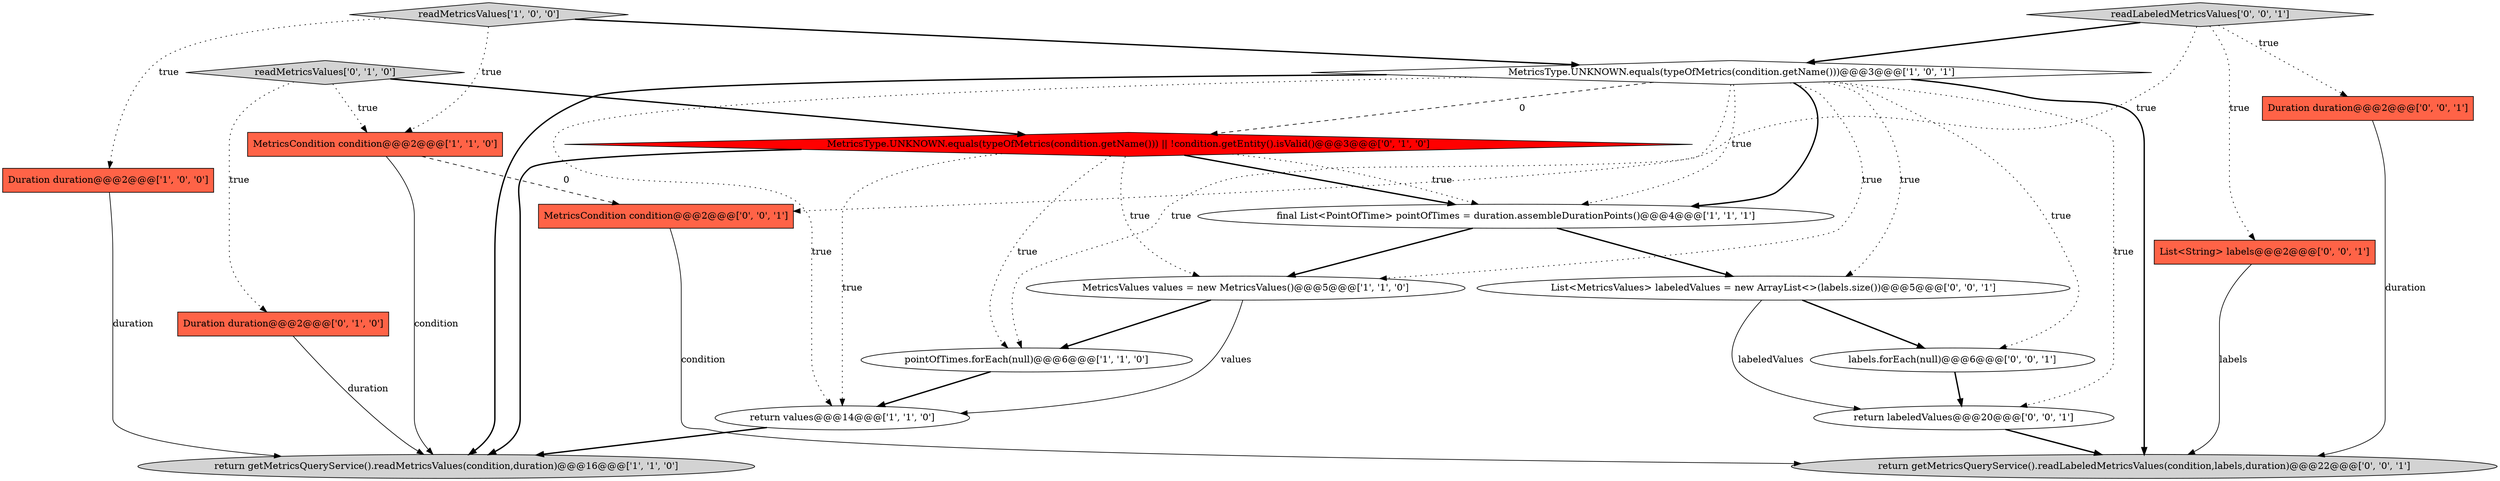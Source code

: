 digraph {
7 [style = filled, label = "MetricsValues values = new MetricsValues()@@@5@@@['1', '1', '0']", fillcolor = white, shape = ellipse image = "AAA0AAABBB1BBB"];
10 [style = filled, label = "Duration duration@@@2@@@['0', '1', '0']", fillcolor = tomato, shape = box image = "AAA0AAABBB2BBB"];
8 [style = filled, label = "return values@@@14@@@['1', '1', '0']", fillcolor = white, shape = ellipse image = "AAA0AAABBB1BBB"];
12 [style = filled, label = "return getMetricsQueryService().readLabeledMetricsValues(condition,labels,duration)@@@22@@@['0', '0', '1']", fillcolor = lightgray, shape = ellipse image = "AAA0AAABBB3BBB"];
16 [style = filled, label = "Duration duration@@@2@@@['0', '0', '1']", fillcolor = tomato, shape = box image = "AAA0AAABBB3BBB"];
1 [style = filled, label = "final List<PointOfTime> pointOfTimes = duration.assembleDurationPoints()@@@4@@@['1', '1', '1']", fillcolor = white, shape = ellipse image = "AAA0AAABBB1BBB"];
0 [style = filled, label = "MetricsType.UNKNOWN.equals(typeOfMetrics(condition.getName()))@@@3@@@['1', '0', '1']", fillcolor = white, shape = diamond image = "AAA0AAABBB1BBB"];
3 [style = filled, label = "pointOfTimes.forEach(null)@@@6@@@['1', '1', '0']", fillcolor = white, shape = ellipse image = "AAA0AAABBB1BBB"];
9 [style = filled, label = "readMetricsValues['0', '1', '0']", fillcolor = lightgray, shape = diamond image = "AAA0AAABBB2BBB"];
13 [style = filled, label = "List<MetricsValues> labeledValues = new ArrayList<>(labels.size())@@@5@@@['0', '0', '1']", fillcolor = white, shape = ellipse image = "AAA0AAABBB3BBB"];
14 [style = filled, label = "readLabeledMetricsValues['0', '0', '1']", fillcolor = lightgray, shape = diamond image = "AAA0AAABBB3BBB"];
6 [style = filled, label = "MetricsCondition condition@@@2@@@['1', '1', '0']", fillcolor = tomato, shape = box image = "AAA0AAABBB1BBB"];
18 [style = filled, label = "labels.forEach(null)@@@6@@@['0', '0', '1']", fillcolor = white, shape = ellipse image = "AAA0AAABBB3BBB"];
19 [style = filled, label = "MetricsCondition condition@@@2@@@['0', '0', '1']", fillcolor = tomato, shape = box image = "AAA0AAABBB3BBB"];
2 [style = filled, label = "Duration duration@@@2@@@['1', '0', '0']", fillcolor = tomato, shape = box image = "AAA0AAABBB1BBB"];
4 [style = filled, label = "return getMetricsQueryService().readMetricsValues(condition,duration)@@@16@@@['1', '1', '0']", fillcolor = lightgray, shape = ellipse image = "AAA0AAABBB1BBB"];
11 [style = filled, label = "MetricsType.UNKNOWN.equals(typeOfMetrics(condition.getName())) || !condition.getEntity().isValid()@@@3@@@['0', '1', '0']", fillcolor = red, shape = diamond image = "AAA1AAABBB2BBB"];
17 [style = filled, label = "return labeledValues@@@20@@@['0', '0', '1']", fillcolor = white, shape = ellipse image = "AAA0AAABBB3BBB"];
5 [style = filled, label = "readMetricsValues['1', '0', '0']", fillcolor = lightgray, shape = diamond image = "AAA0AAABBB1BBB"];
15 [style = filled, label = "List<String> labels@@@2@@@['0', '0', '1']", fillcolor = tomato, shape = box image = "AAA0AAABBB3BBB"];
11->7 [style = dotted, label="true"];
14->19 [style = dotted, label="true"];
0->13 [style = dotted, label="true"];
9->11 [style = bold, label=""];
0->18 [style = dotted, label="true"];
11->1 [style = bold, label=""];
11->1 [style = dotted, label="true"];
0->12 [style = bold, label=""];
11->4 [style = bold, label=""];
5->6 [style = dotted, label="true"];
2->4 [style = solid, label="duration"];
18->17 [style = bold, label=""];
7->8 [style = solid, label="values"];
0->11 [style = dashed, label="0"];
9->6 [style = dotted, label="true"];
19->12 [style = solid, label="condition"];
1->7 [style = bold, label=""];
1->13 [style = bold, label=""];
7->3 [style = bold, label=""];
0->8 [style = dotted, label="true"];
14->16 [style = dotted, label="true"];
14->15 [style = dotted, label="true"];
17->12 [style = bold, label=""];
14->0 [style = bold, label=""];
13->17 [style = solid, label="labeledValues"];
5->0 [style = bold, label=""];
0->4 [style = bold, label=""];
0->1 [style = bold, label=""];
3->8 [style = bold, label=""];
0->1 [style = dotted, label="true"];
6->19 [style = dashed, label="0"];
6->4 [style = solid, label="condition"];
0->17 [style = dotted, label="true"];
11->8 [style = dotted, label="true"];
0->3 [style = dotted, label="true"];
8->4 [style = bold, label=""];
15->12 [style = solid, label="labels"];
11->3 [style = dotted, label="true"];
9->10 [style = dotted, label="true"];
16->12 [style = solid, label="duration"];
13->18 [style = bold, label=""];
0->7 [style = dotted, label="true"];
5->2 [style = dotted, label="true"];
10->4 [style = solid, label="duration"];
}
